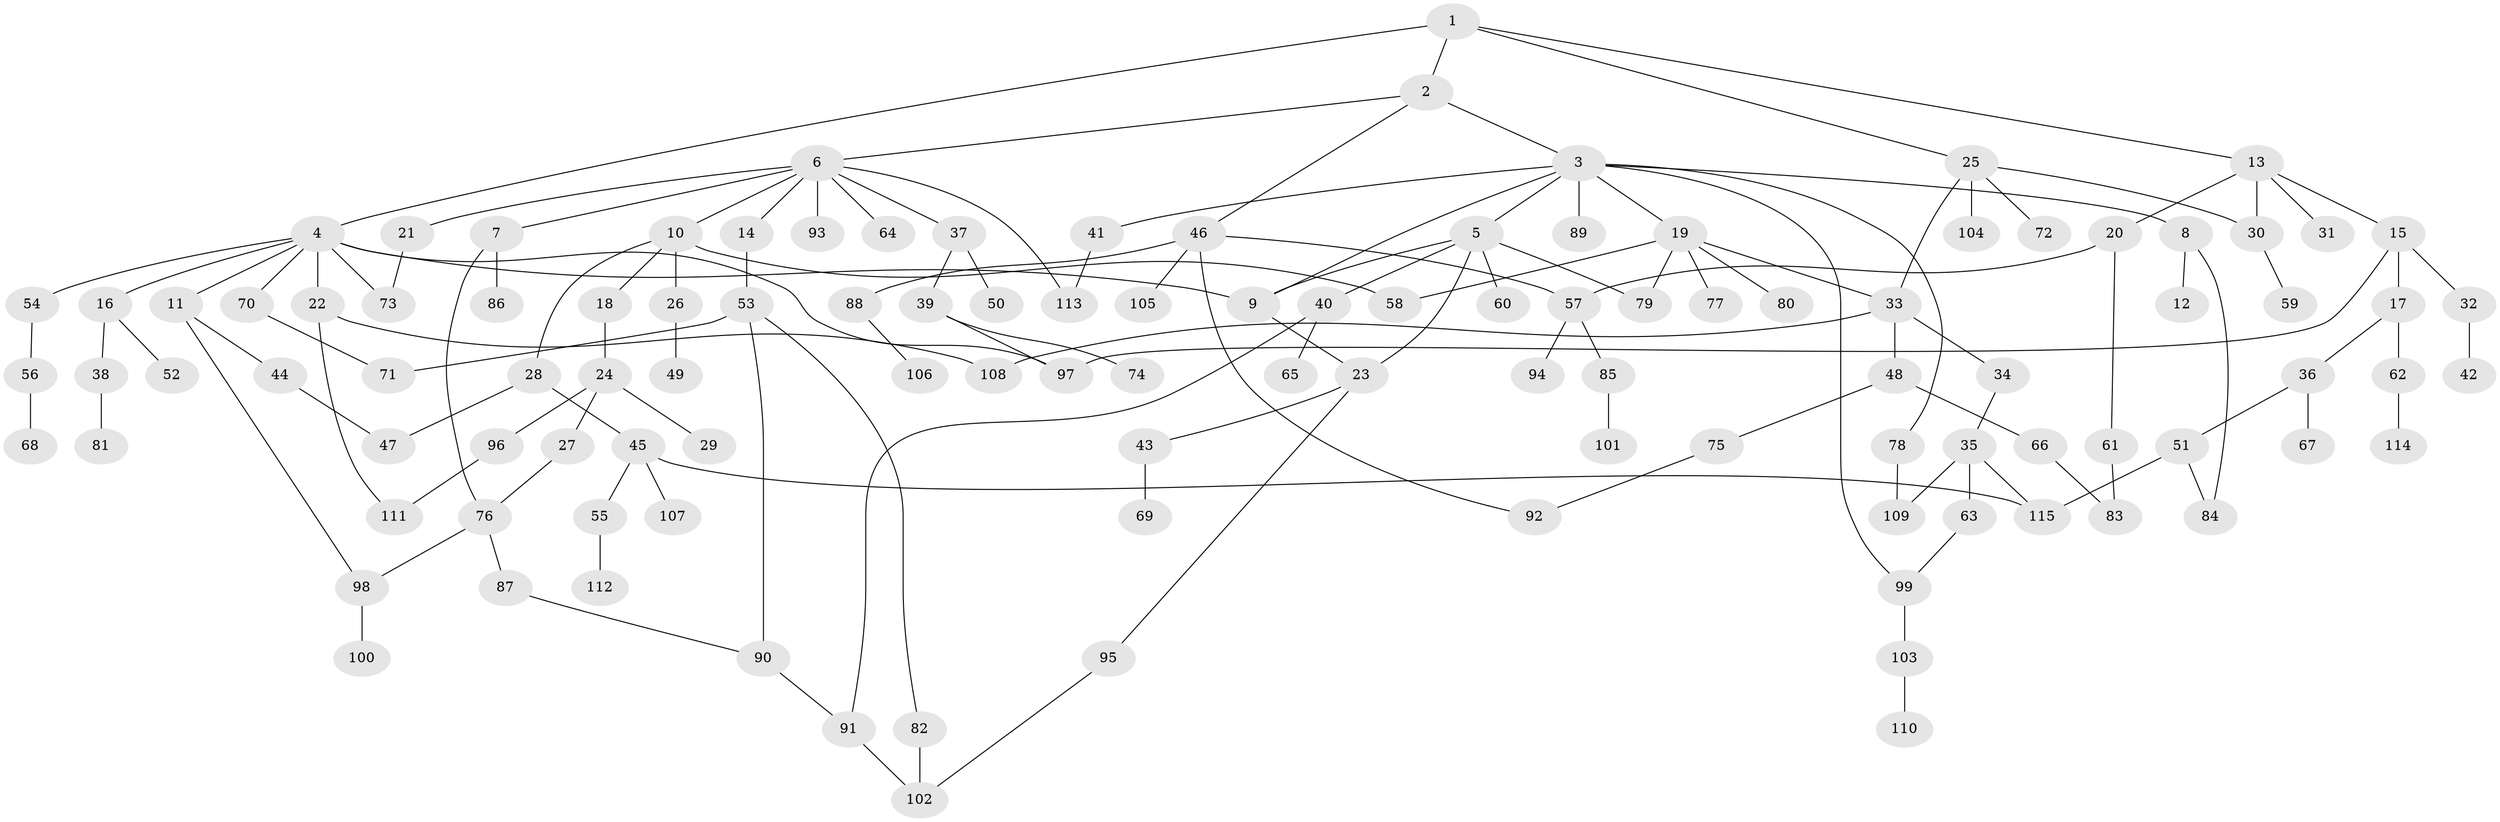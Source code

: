// coarse degree distribution, {5: 0.075, 6: 0.0125, 2: 0.425, 3: 0.075, 4: 0.05, 1: 0.3125, 10: 0.0125, 11: 0.0125, 12: 0.0125, 8: 0.0125}
// Generated by graph-tools (version 1.1) at 2025/44/03/04/25 21:44:58]
// undirected, 115 vertices, 143 edges
graph export_dot {
graph [start="1"]
  node [color=gray90,style=filled];
  1;
  2;
  3;
  4;
  5;
  6;
  7;
  8;
  9;
  10;
  11;
  12;
  13;
  14;
  15;
  16;
  17;
  18;
  19;
  20;
  21;
  22;
  23;
  24;
  25;
  26;
  27;
  28;
  29;
  30;
  31;
  32;
  33;
  34;
  35;
  36;
  37;
  38;
  39;
  40;
  41;
  42;
  43;
  44;
  45;
  46;
  47;
  48;
  49;
  50;
  51;
  52;
  53;
  54;
  55;
  56;
  57;
  58;
  59;
  60;
  61;
  62;
  63;
  64;
  65;
  66;
  67;
  68;
  69;
  70;
  71;
  72;
  73;
  74;
  75;
  76;
  77;
  78;
  79;
  80;
  81;
  82;
  83;
  84;
  85;
  86;
  87;
  88;
  89;
  90;
  91;
  92;
  93;
  94;
  95;
  96;
  97;
  98;
  99;
  100;
  101;
  102;
  103;
  104;
  105;
  106;
  107;
  108;
  109;
  110;
  111;
  112;
  113;
  114;
  115;
  1 -- 2;
  1 -- 4;
  1 -- 13;
  1 -- 25;
  2 -- 3;
  2 -- 6;
  2 -- 46;
  3 -- 5;
  3 -- 8;
  3 -- 9;
  3 -- 19;
  3 -- 41;
  3 -- 78;
  3 -- 89;
  3 -- 99;
  4 -- 11;
  4 -- 16;
  4 -- 22;
  4 -- 54;
  4 -- 70;
  4 -- 73;
  4 -- 97;
  4 -- 9;
  5 -- 40;
  5 -- 60;
  5 -- 79;
  5 -- 9;
  5 -- 23;
  6 -- 7;
  6 -- 10;
  6 -- 14;
  6 -- 21;
  6 -- 37;
  6 -- 64;
  6 -- 93;
  6 -- 113;
  7 -- 76;
  7 -- 86;
  8 -- 12;
  8 -- 84;
  9 -- 23;
  10 -- 18;
  10 -- 26;
  10 -- 28;
  10 -- 58;
  11 -- 44;
  11 -- 98;
  13 -- 15;
  13 -- 20;
  13 -- 30;
  13 -- 31;
  14 -- 53;
  15 -- 17;
  15 -- 32;
  15 -- 97;
  16 -- 38;
  16 -- 52;
  17 -- 36;
  17 -- 62;
  18 -- 24;
  19 -- 33;
  19 -- 77;
  19 -- 80;
  19 -- 58;
  19 -- 79;
  20 -- 61;
  20 -- 57;
  21 -- 73;
  22 -- 111;
  22 -- 108;
  23 -- 43;
  23 -- 95;
  24 -- 27;
  24 -- 29;
  24 -- 96;
  25 -- 72;
  25 -- 104;
  25 -- 30;
  25 -- 33;
  26 -- 49;
  27 -- 76;
  28 -- 45;
  28 -- 47;
  30 -- 59;
  32 -- 42;
  33 -- 34;
  33 -- 48;
  33 -- 108;
  34 -- 35;
  35 -- 63;
  35 -- 109;
  35 -- 115;
  36 -- 51;
  36 -- 67;
  37 -- 39;
  37 -- 50;
  38 -- 81;
  39 -- 74;
  39 -- 97;
  40 -- 65;
  40 -- 91;
  41 -- 113;
  43 -- 69;
  44 -- 47;
  45 -- 55;
  45 -- 107;
  45 -- 115;
  46 -- 57;
  46 -- 88;
  46 -- 105;
  46 -- 92;
  48 -- 66;
  48 -- 75;
  51 -- 115;
  51 -- 84;
  53 -- 71;
  53 -- 82;
  53 -- 90;
  54 -- 56;
  55 -- 112;
  56 -- 68;
  57 -- 85;
  57 -- 94;
  61 -- 83;
  62 -- 114;
  63 -- 99;
  66 -- 83;
  70 -- 71;
  75 -- 92;
  76 -- 87;
  76 -- 98;
  78 -- 109;
  82 -- 102;
  85 -- 101;
  87 -- 90;
  88 -- 106;
  90 -- 91;
  91 -- 102;
  95 -- 102;
  96 -- 111;
  98 -- 100;
  99 -- 103;
  103 -- 110;
}
